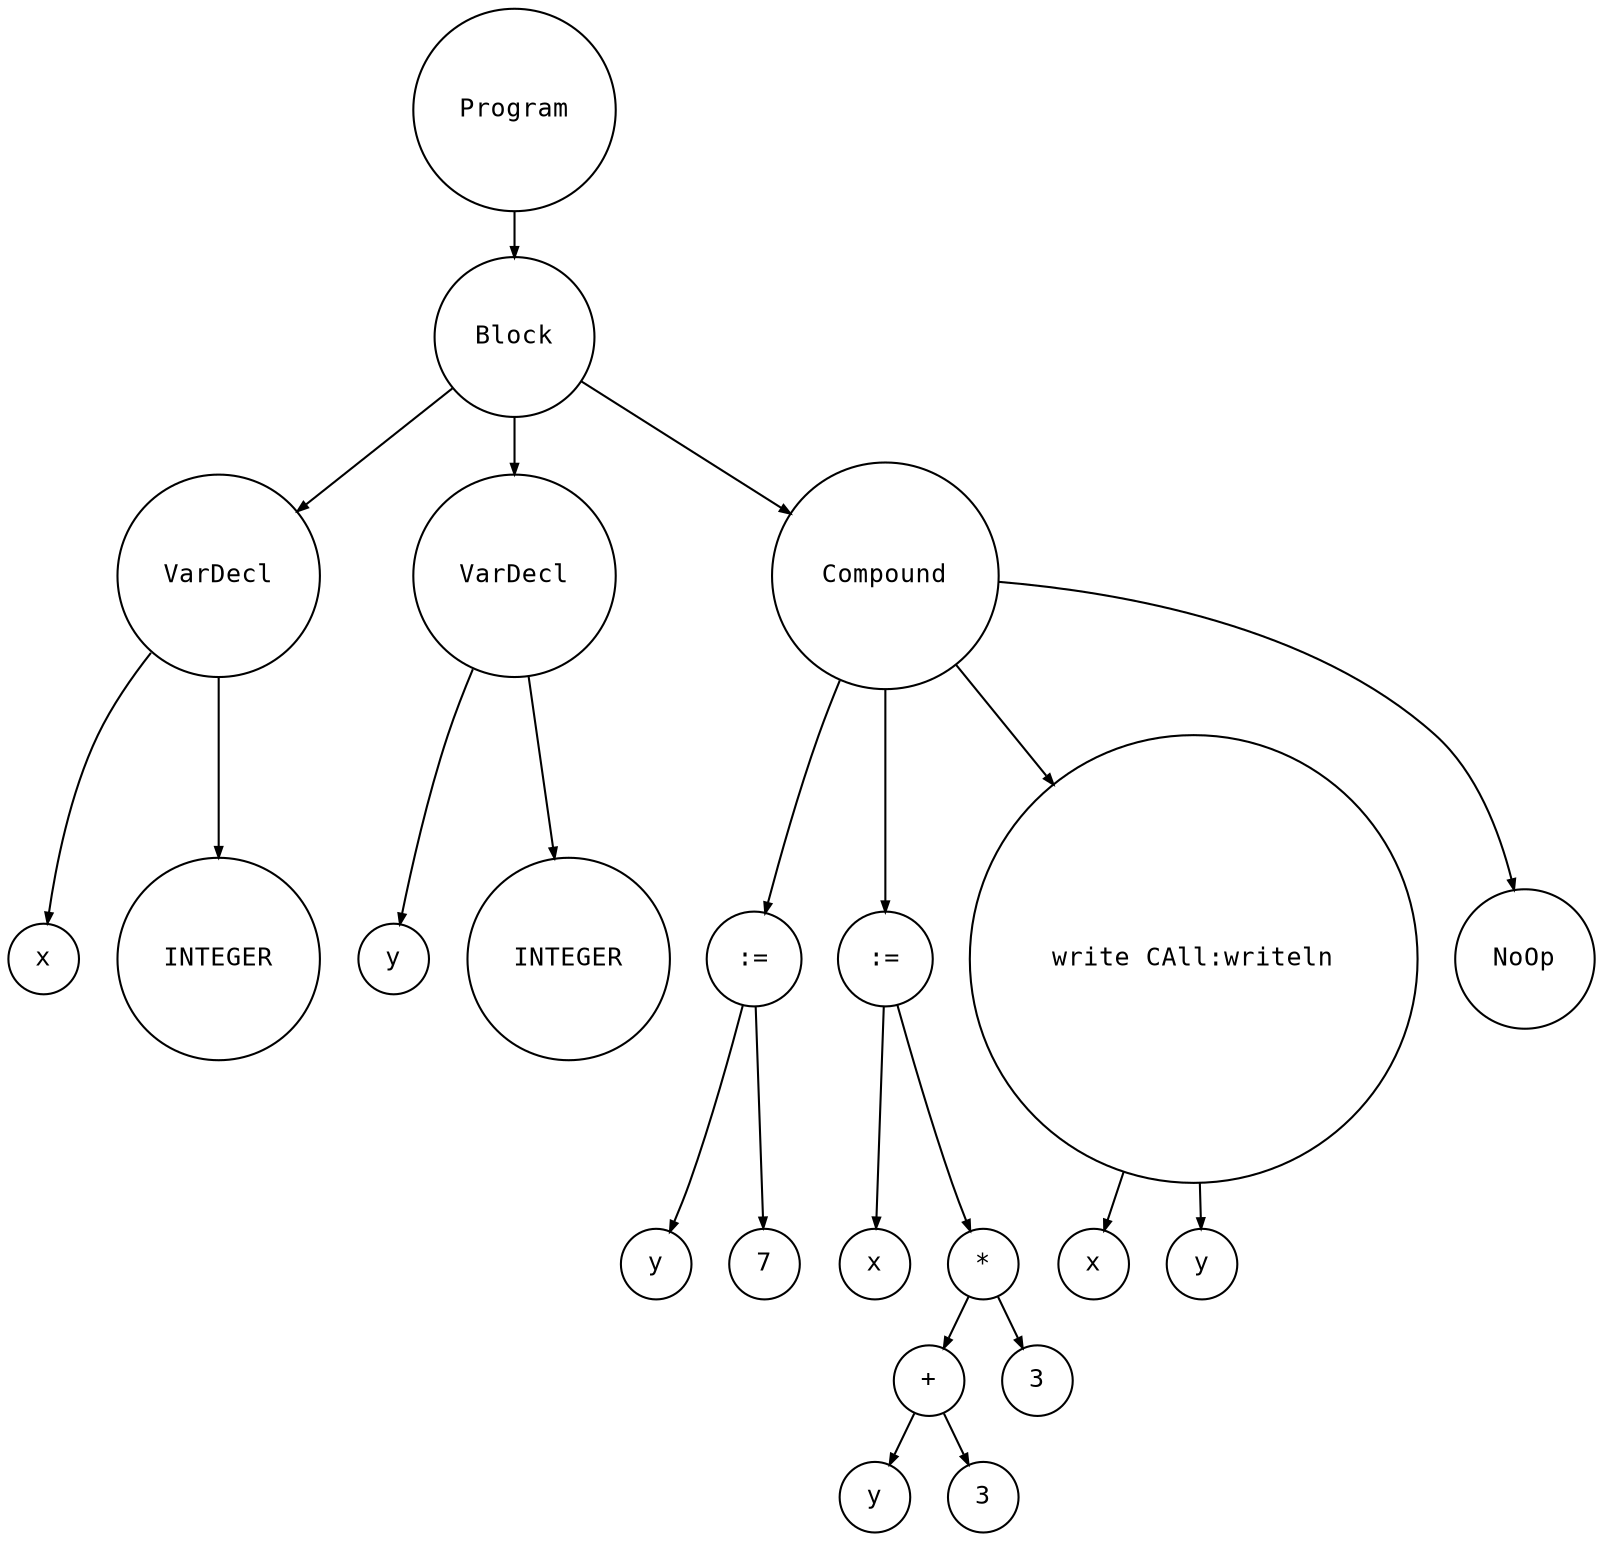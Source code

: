 digraph astgraph {
  node [shape=circle, fontsize=12, fontname="Courier", height=.1];
  ranksep=.3;
  edge [arrowsize=.5]

  node1 [label="Program"]
  node2 [label="Block"]
  node3 [label="VarDecl"]
  node4 [label="x"]
  node3 -> node4
  node5 [label="INTEGER"]
  node3 -> node5
  node6 [label="VarDecl"]
  node7 [label="y"]
  node6 -> node7
  node8 [label="INTEGER"]
  node6 -> node8
  node9 [label="Compound"]
  node10 [label=":="]
  node11 [label="y"]
  node12 [label="7"]
  node10 -> node11
  node10 -> node12
  node9 -> node10
  node13 [label=":="]
  node14 [label="x"]
  node15 [label="*"]
  node16 [label="+"]
  node17 [label="y"]
  node18 [label="3"]
  node16 -> node17
  node16 -> node18
  node19 [label="3"]
  node15 -> node16
  node15 -> node19
  node13 -> node14
  node13 -> node15
  node9 -> node13
  node20 [label="write CAll:writeln"]
  node21 [label="x"]
  node20 -> node21
  node22 [label="y"]
  node20 -> node22
  node9 -> node20
  node23 [label="NoOp"]
  node9 -> node23
  node2 -> node3
  node2 -> node6
  node2 -> node9
  node1 -> node2
}
